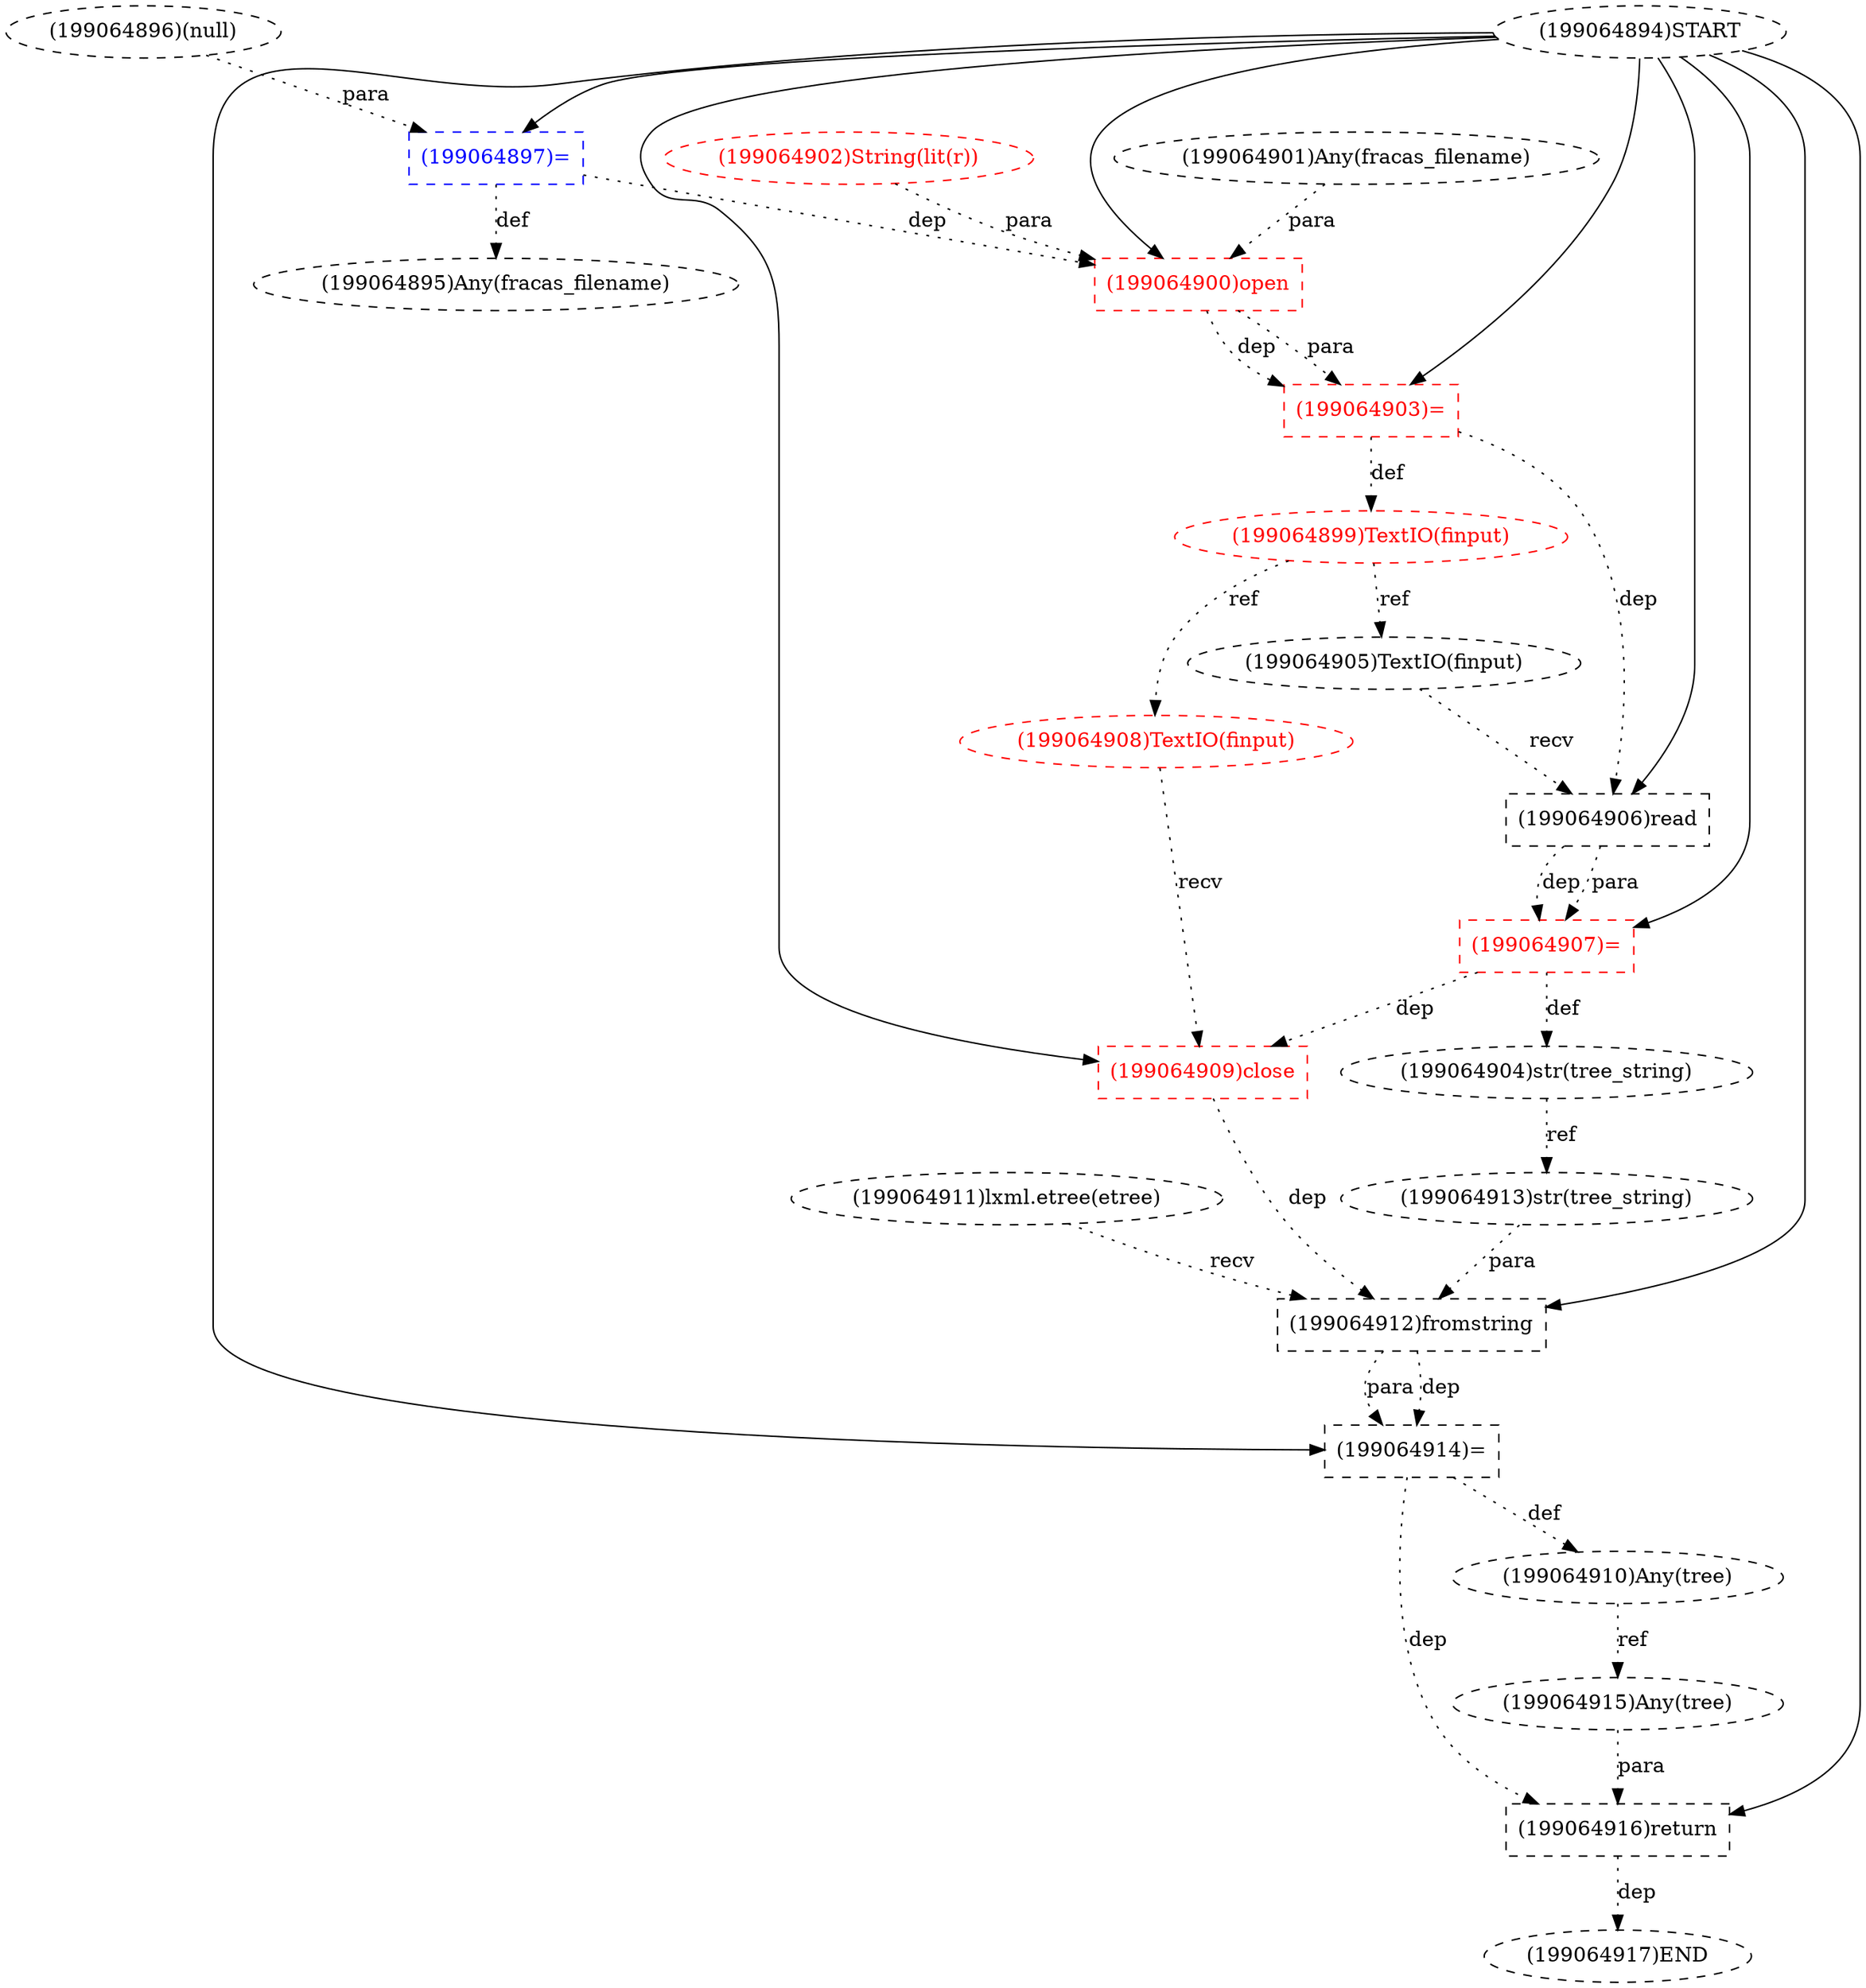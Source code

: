 digraph G {
1 [label="(199064915)Any(tree)" shape=ellipse style=dashed]
2 [label="(199064904)str(tree_string)" shape=ellipse style=dashed]
3 [label="(199064906)read" shape=box style=dashed]
4 [label="(199064910)Any(tree)" shape=ellipse style=dashed]
5 [label="(199064900)open" shape=box style=dashed color=red fontcolor=red]
6 [label="(199064897)=" shape=box style=dashed color=blue fontcolor=blue]
7 [label="(199064905)TextIO(finput)" shape=ellipse style=dashed]
8 [label="(199064907)=" shape=box style=dashed color=red fontcolor=red]
9 [label="(199064894)START" style=dashed]
10 [label="(199064902)String(lit(r))" shape=ellipse style=dashed color=red fontcolor=red]
11 [label="(199064899)TextIO(finput)" shape=ellipse style=dashed color=red fontcolor=red]
12 [label="(199064913)str(tree_string)" shape=ellipse style=dashed]
13 [label="(199064903)=" shape=box style=dashed color=red fontcolor=red]
14 [label="(199064912)fromstring" shape=box style=dashed]
15 [label="(199064895)Any(fracas_filename)" shape=ellipse style=dashed]
16 [label="(199064909)close" shape=box style=dashed color=red fontcolor=red]
17 [label="(199064916)return" shape=box style=dashed]
18 [label="(199064917)END" style=dashed]
19 [label="(199064896)(null)" shape=ellipse style=dashed]
20 [label="(199064908)TextIO(finput)" shape=ellipse style=dashed color=red fontcolor=red]
21 [label="(199064901)Any(fracas_filename)" shape=ellipse style=dashed]
22 [label="(199064911)lxml.etree(etree)" shape=ellipse style=dashed]
23 [label="(199064914)=" shape=box style=dashed color=black fontcolor=black]
4 -> 1 [label="ref" style=dotted];
8 -> 2 [label="def" style=dotted];
9 -> 3 [label="" style=solid];
7 -> 3 [label="recv" style=dotted];
13 -> 3 [label="dep" style=dotted];
23 -> 4 [label="def" style=dotted];
9 -> 5 [label="" style=solid];
21 -> 5 [label="para" style=dotted];
10 -> 5 [label="para" style=dotted];
6 -> 5 [label="dep" style=dotted];
9 -> 6 [label="" style=solid];
19 -> 6 [label="para" style=dotted];
11 -> 7 [label="ref" style=dotted];
9 -> 8 [label="" style=solid];
3 -> 8 [label="dep" style=dotted];
3 -> 8 [label="para" style=dotted];
13 -> 11 [label="def" style=dotted];
2 -> 12 [label="ref" style=dotted];
9 -> 13 [label="" style=solid];
5 -> 13 [label="dep" style=dotted];
5 -> 13 [label="para" style=dotted];
9 -> 14 [label="" style=solid];
22 -> 14 [label="recv" style=dotted];
12 -> 14 [label="para" style=dotted];
16 -> 14 [label="dep" style=dotted];
6 -> 15 [label="def" style=dotted];
9 -> 16 [label="" style=solid];
20 -> 16 [label="recv" style=dotted];
8 -> 16 [label="dep" style=dotted];
9 -> 17 [label="" style=solid];
1 -> 17 [label="para" style=dotted];
23 -> 17 [label="dep" style=dotted];
17 -> 18 [label="dep" style=dotted];
11 -> 20 [label="ref" style=dotted];
9 -> 23 [label="" style=solid];
14 -> 23 [label="dep" style=dotted];
14 -> 23 [label="para" style=dotted];
}